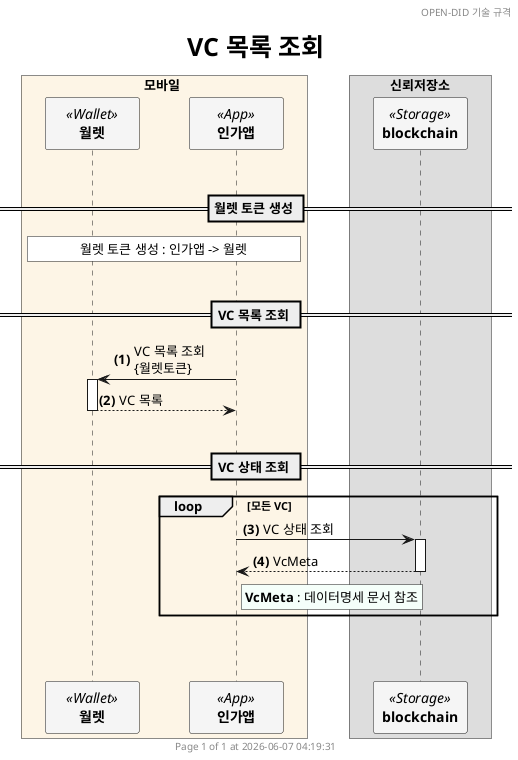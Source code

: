 
@startuml retrieve_vc_list_simple_ko

'- - - - - - - - - - - - - - - - - - - - - - - - - - - - - - - - - - - - - - - - - - - - - - - - - - - - - - - - - - -
' 설정
'- - - - - - - - - - - - - - - - - - - - - - - - - - - - - - - - - - - - - - - - - - - - - - - - - - - - - - - - - - -
'=== Header and Footer ===
header OPEN-DID 기술 규격
footer
  	Page %page% of %lastpage% at %date("yyyy-MM-dd hh:mm:ss")
end footer

'=== 제목 ===
title
	<size:25>VC 목록 조회</size>
end title

'=== 옵션 ===
autonumber "<b>(#)</b>"


'=== Panticipants ===
skinparam ParticipantPadding 20
skinparam BoxPadding 20
skinparam MaxMessageSize 500
skinparam MinClassWidth 80


box 모바일 #OldLace
    participant "**월렛**" as WALLET <<Wallet>> #WhiteSmoke
    participant "**인가앱**" as CA <<App>> #WhiteSmoke    
end box

box 신뢰저장소
    participant "**blockchain**" as BC <<Storage>> #WhiteSmoke
end box 

'- - - - - - - - - - - - - - - - - - - - - - - - - - - - - - - - - - - - - - - - - - - - - - - - - - - - - - - - - - -
' 상수
'- - - - - - - - - - - - - - - - - - - - - - - - - - - - - - - - - - - - - - - - - - - - - - - - - - - - - - - - - - -
!$doc = "데이터명세 문서 참조"

'- - - - - - - - - - - - - - - - - - - - - - - - - - - - - - - - - - - - - - - - - - - - - - - - - - - - - - - - - - -
' 내용
'- - - - - - - - - - - - - - - - - - - - - - - - - - - - - - - - - - - - - - - - - - - - - - - - - - - - - - - - - - -
|||

== 월렛 토큰 생성 ==
rnote over WALLET, CA #white
    월렛 토큰 생성 : 인가앱 -> 월렛
end note

|||
== VC 목록 조회 ==
CA -> WALLET++ : VC 목록 조회 \n{월렛토큰}
WALLET --> CA--: VC 목록


|||
== VC 상태 조회 ==
loop 모든 VC
    CA -> BC++ : VC 상태 조회
    BC --> CA--: VcMeta
    rnote right of CA #MintCream    
        **VcMeta** : $doc
    end note
end loop

|||
|||
@enduml

